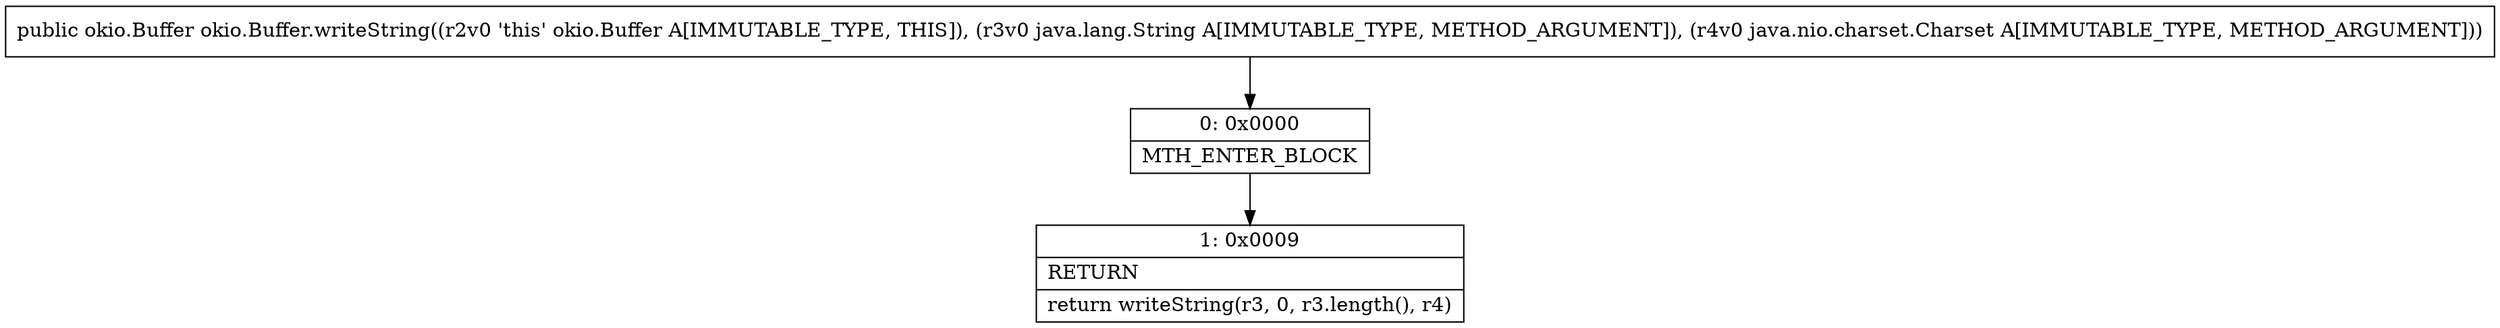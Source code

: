 digraph "CFG forokio.Buffer.writeString(Ljava\/lang\/String;Ljava\/nio\/charset\/Charset;)Lokio\/Buffer;" {
Node_0 [shape=record,label="{0\:\ 0x0000|MTH_ENTER_BLOCK\l}"];
Node_1 [shape=record,label="{1\:\ 0x0009|RETURN\l|return writeString(r3, 0, r3.length(), r4)\l}"];
MethodNode[shape=record,label="{public okio.Buffer okio.Buffer.writeString((r2v0 'this' okio.Buffer A[IMMUTABLE_TYPE, THIS]), (r3v0 java.lang.String A[IMMUTABLE_TYPE, METHOD_ARGUMENT]), (r4v0 java.nio.charset.Charset A[IMMUTABLE_TYPE, METHOD_ARGUMENT])) }"];
MethodNode -> Node_0;
Node_0 -> Node_1;
}

